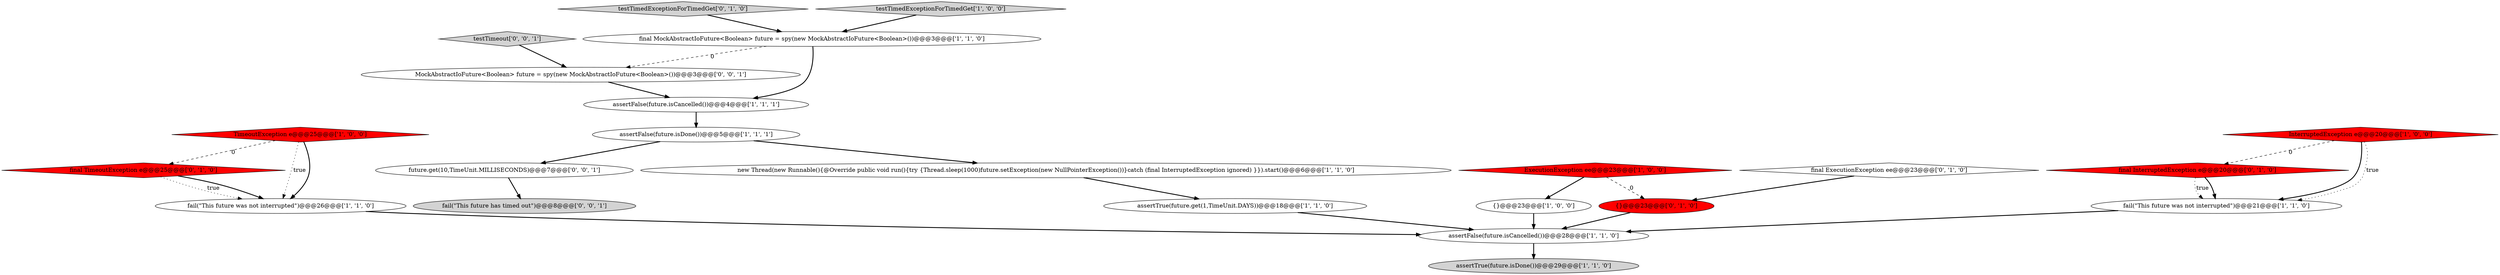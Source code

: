 digraph {
13 [style = filled, label = "ExecutionException ee@@@23@@@['1', '0', '0']", fillcolor = red, shape = diamond image = "AAA1AAABBB1BBB"];
12 [style = filled, label = "fail(\"This future was not interrupted\")@@@26@@@['1', '1', '0']", fillcolor = white, shape = ellipse image = "AAA0AAABBB1BBB"];
6 [style = filled, label = "assertFalse(future.isCancelled())@@@4@@@['1', '1', '1']", fillcolor = white, shape = ellipse image = "AAA0AAABBB1BBB"];
22 [style = filled, label = "future.get(10,TimeUnit.MILLISECONDS)@@@7@@@['0', '0', '1']", fillcolor = white, shape = ellipse image = "AAA0AAABBB3BBB"];
14 [style = filled, label = "final InterruptedException e@@@20@@@['0', '1', '0']", fillcolor = red, shape = diamond image = "AAA1AAABBB2BBB"];
21 [style = filled, label = "MockAbstractIoFuture<Boolean> future = spy(new MockAbstractIoFuture<Boolean>())@@@3@@@['0', '0', '1']", fillcolor = white, shape = ellipse image = "AAA0AAABBB3BBB"];
18 [style = filled, label = "testTimedExceptionForTimedGet['0', '1', '0']", fillcolor = lightgray, shape = diamond image = "AAA0AAABBB2BBB"];
17 [style = filled, label = "final TimeoutException e@@@25@@@['0', '1', '0']", fillcolor = red, shape = diamond image = "AAA1AAABBB2BBB"];
19 [style = filled, label = "fail(\"This future has timed out\")@@@8@@@['0', '0', '1']", fillcolor = lightgray, shape = ellipse image = "AAA0AAABBB3BBB"];
5 [style = filled, label = "TimeoutException e@@@25@@@['1', '0', '0']", fillcolor = red, shape = diamond image = "AAA1AAABBB1BBB"];
7 [style = filled, label = "final MockAbstractIoFuture<Boolean> future = spy(new MockAbstractIoFuture<Boolean>())@@@3@@@['1', '1', '0']", fillcolor = white, shape = ellipse image = "AAA0AAABBB1BBB"];
0 [style = filled, label = "assertFalse(future.isCancelled())@@@28@@@['1', '1', '0']", fillcolor = white, shape = ellipse image = "AAA0AAABBB1BBB"];
11 [style = filled, label = "InterruptedException e@@@20@@@['1', '0', '0']", fillcolor = red, shape = diamond image = "AAA1AAABBB1BBB"];
9 [style = filled, label = "testTimedExceptionForTimedGet['1', '0', '0']", fillcolor = lightgray, shape = diamond image = "AAA0AAABBB1BBB"];
15 [style = filled, label = "final ExecutionException ee@@@23@@@['0', '1', '0']", fillcolor = white, shape = diamond image = "AAA0AAABBB2BBB"];
20 [style = filled, label = "testTimeout['0', '0', '1']", fillcolor = lightgray, shape = diamond image = "AAA0AAABBB3BBB"];
10 [style = filled, label = "assertFalse(future.isDone())@@@5@@@['1', '1', '1']", fillcolor = white, shape = ellipse image = "AAA0AAABBB1BBB"];
4 [style = filled, label = "{}@@@23@@@['1', '0', '0']", fillcolor = white, shape = ellipse image = "AAA0AAABBB1BBB"];
2 [style = filled, label = "new Thread(new Runnable(){@Override public void run(){try {Thread.sleep(1000)future.setException(new NullPointerException())}catch (final InterruptedException ignored) }}).start()@@@6@@@['1', '1', '0']", fillcolor = white, shape = ellipse image = "AAA0AAABBB1BBB"];
8 [style = filled, label = "assertTrue(future.get(1,TimeUnit.DAYS))@@@18@@@['1', '1', '0']", fillcolor = white, shape = ellipse image = "AAA0AAABBB1BBB"];
3 [style = filled, label = "fail(\"This future was not interrupted\")@@@21@@@['1', '1', '0']", fillcolor = white, shape = ellipse image = "AAA0AAABBB1BBB"];
1 [style = filled, label = "assertTrue(future.isDone())@@@29@@@['1', '1', '0']", fillcolor = lightgray, shape = ellipse image = "AAA0AAABBB1BBB"];
16 [style = filled, label = "{}@@@23@@@['0', '1', '0']", fillcolor = red, shape = ellipse image = "AAA1AAABBB2BBB"];
10->22 [style = bold, label=""];
14->3 [style = bold, label=""];
16->0 [style = bold, label=""];
7->21 [style = dashed, label="0"];
21->6 [style = bold, label=""];
22->19 [style = bold, label=""];
5->12 [style = dotted, label="true"];
9->7 [style = bold, label=""];
15->16 [style = bold, label=""];
12->0 [style = bold, label=""];
3->0 [style = bold, label=""];
4->0 [style = bold, label=""];
20->21 [style = bold, label=""];
8->0 [style = bold, label=""];
17->12 [style = bold, label=""];
5->17 [style = dashed, label="0"];
17->12 [style = dotted, label="true"];
5->12 [style = bold, label=""];
11->3 [style = bold, label=""];
0->1 [style = bold, label=""];
11->14 [style = dashed, label="0"];
6->10 [style = bold, label=""];
7->6 [style = bold, label=""];
14->3 [style = dotted, label="true"];
10->2 [style = bold, label=""];
18->7 [style = bold, label=""];
11->3 [style = dotted, label="true"];
2->8 [style = bold, label=""];
13->16 [style = dashed, label="0"];
13->4 [style = bold, label=""];
}

